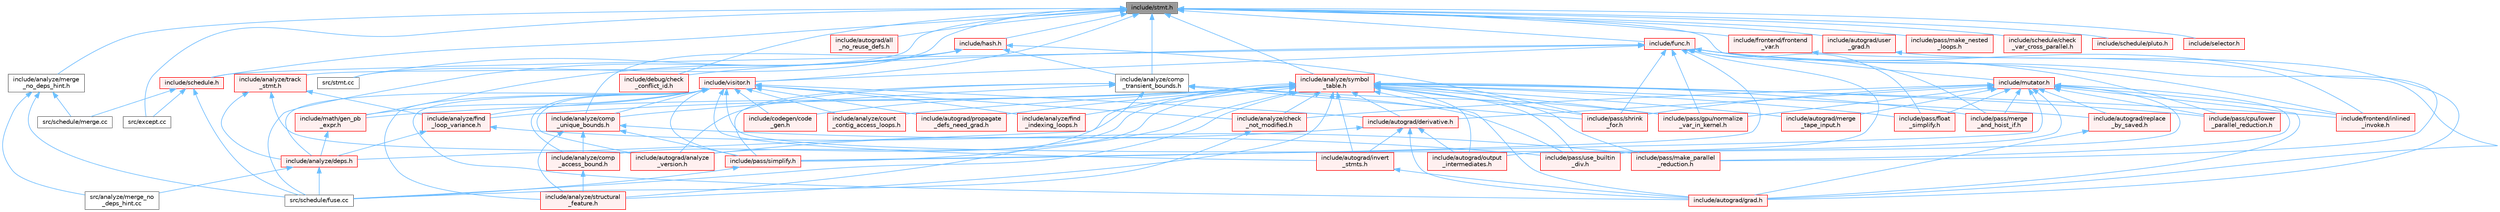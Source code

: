 digraph "include/stmt.h"
{
 // LATEX_PDF_SIZE
  bgcolor="transparent";
  edge [fontname=Helvetica,fontsize=10,labelfontname=Helvetica,labelfontsize=10];
  node [fontname=Helvetica,fontsize=10,shape=box,height=0.2,width=0.4];
  Node1 [label="include/stmt.h",height=0.2,width=0.4,color="gray40", fillcolor="grey60", style="filled", fontcolor="black",tooltip=" "];
  Node1 -> Node2 [dir="back",color="steelblue1",style="solid"];
  Node2 [label="include/analyze/comp\l_transient_bounds.h",height=0.2,width=0.4,color="grey40", fillcolor="white", style="filled",URL="$comp__transient__bounds_8h.html",tooltip=" "];
  Node2 -> Node3 [dir="back",color="steelblue1",style="solid"];
  Node3 [label="include/analyze/comp\l_unique_bounds.h",height=0.2,width=0.4,color="red", fillcolor="#FFF0F0", style="filled",URL="$comp__unique__bounds_8h.html",tooltip=" "];
  Node3 -> Node4 [dir="back",color="steelblue1",style="solid"];
  Node4 [label="include/analyze/comp\l_access_bound.h",height=0.2,width=0.4,color="red", fillcolor="#FFF0F0", style="filled",URL="$comp__access__bound_8h.html",tooltip=" "];
  Node4 -> Node5 [dir="back",color="steelblue1",style="solid"];
  Node5 [label="include/analyze/structural\l_feature.h",height=0.2,width=0.4,color="red", fillcolor="#FFF0F0", style="filled",URL="$structural__feature_8h.html",tooltip=" "];
  Node3 -> Node5 [dir="back",color="steelblue1",style="solid"];
  Node3 -> Node15 [dir="back",color="steelblue1",style="solid"];
  Node15 [label="include/pass/simplify.h",height=0.2,width=0.4,color="red", fillcolor="#FFF0F0", style="filled",URL="$simplify_8h.html",tooltip=" "];
  Node15 -> Node12 [dir="back",color="steelblue1",style="solid"];
  Node12 [label="src/schedule/fuse.cc",height=0.2,width=0.4,color="grey40", fillcolor="white", style="filled",URL="$fuse_8cc.html",tooltip=" "];
  Node3 -> Node35 [dir="back",color="steelblue1",style="solid"];
  Node35 [label="include/pass/use_builtin\l_div.h",height=0.2,width=0.4,color="red", fillcolor="#FFF0F0", style="filled",URL="$use__builtin__div_8h.html",tooltip=" "];
  Node2 -> Node5 [dir="back",color="steelblue1",style="solid"];
  Node2 -> Node39 [dir="back",color="steelblue1",style="solid"];
  Node39 [label="include/autograd/analyze\l_version.h",height=0.2,width=0.4,color="red", fillcolor="#FFF0F0", style="filled",URL="$analyze__version_8h.html",tooltip=" "];
  Node2 -> Node41 [dir="back",color="steelblue1",style="solid"];
  Node41 [label="include/pass/gpu/normalize\l_var_in_kernel.h",height=0.2,width=0.4,color="red", fillcolor="#FFF0F0", style="filled",URL="$normalize__var__in__kernel_8h.html",tooltip=" "];
  Node2 -> Node42 [dir="back",color="steelblue1",style="solid"];
  Node42 [label="include/pass/shrink\l_for.h",height=0.2,width=0.4,color="red", fillcolor="#FFF0F0", style="filled",URL="$shrink__for_8h.html",tooltip=" "];
  Node2 -> Node15 [dir="back",color="steelblue1",style="solid"];
  Node2 -> Node35 [dir="back",color="steelblue1",style="solid"];
  Node1 -> Node44 [dir="back",color="steelblue1",style="solid"];
  Node44 [label="include/analyze/merge\l_no_deps_hint.h",height=0.2,width=0.4,color="grey40", fillcolor="white", style="filled",URL="$merge__no__deps__hint_8h.html",tooltip=" "];
  Node44 -> Node45 [dir="back",color="steelblue1",style="solid"];
  Node45 [label="src/analyze/merge_no\l_deps_hint.cc",height=0.2,width=0.4,color="grey40", fillcolor="white", style="filled",URL="$merge__no__deps__hint_8cc.html",tooltip=" "];
  Node44 -> Node12 [dir="back",color="steelblue1",style="solid"];
  Node44 -> Node46 [dir="back",color="steelblue1",style="solid"];
  Node46 [label="src/schedule/merge.cc",height=0.2,width=0.4,color="grey40", fillcolor="white", style="filled",URL="$merge_8cc.html",tooltip=" "];
  Node1 -> Node47 [dir="back",color="steelblue1",style="solid"];
  Node47 [label="include/analyze/symbol\l_table.h",height=0.2,width=0.4,color="red", fillcolor="#FFF0F0", style="filled",URL="$symbol__table_8h.html",tooltip=" "];
  Node47 -> Node48 [dir="back",color="steelblue1",style="solid"];
  Node48 [label="include/analyze/check\l_not_modified.h",height=0.2,width=0.4,color="red", fillcolor="#FFF0F0", style="filled",URL="$check__not__modified_8h.html",tooltip=" "];
  Node48 -> Node12 [dir="back",color="steelblue1",style="solid"];
  Node47 -> Node4 [dir="back",color="steelblue1",style="solid"];
  Node47 -> Node53 [dir="back",color="steelblue1",style="solid"];
  Node53 [label="include/analyze/count\l_contig_access_loops.h",height=0.2,width=0.4,color="red", fillcolor="#FFF0F0", style="filled",URL="$count__contig__access__loops_8h.html",tooltip=" "];
  Node47 -> Node55 [dir="back",color="steelblue1",style="solid"];
  Node55 [label="include/analyze/deps.h",height=0.2,width=0.4,color="red", fillcolor="#FFF0F0", style="filled",URL="$deps_8h.html",tooltip=" "];
  Node55 -> Node45 [dir="back",color="steelblue1",style="solid"];
  Node55 -> Node12 [dir="back",color="steelblue1",style="solid"];
  Node47 -> Node72 [dir="back",color="steelblue1",style="solid"];
  Node72 [label="include/analyze/find\l_indexing_loops.h",height=0.2,width=0.4,color="red", fillcolor="#FFF0F0", style="filled",URL="$find__indexing__loops_8h.html",tooltip=" "];
  Node47 -> Node75 [dir="back",color="steelblue1",style="solid"];
  Node75 [label="include/analyze/find\l_loop_variance.h",height=0.2,width=0.4,color="red", fillcolor="#FFF0F0", style="filled",URL="$find__loop__variance_8h.html",tooltip=" "];
  Node75 -> Node55 [dir="back",color="steelblue1",style="solid"];
  Node75 -> Node76 [dir="back",color="steelblue1",style="solid"];
  Node76 [label="include/pass/make_parallel\l_reduction.h",height=0.2,width=0.4,color="red", fillcolor="#FFF0F0", style="filled",URL="$make__parallel__reduction_8h.html",tooltip=" "];
  Node47 -> Node5 [dir="back",color="steelblue1",style="solid"];
  Node47 -> Node39 [dir="back",color="steelblue1",style="solid"];
  Node47 -> Node82 [dir="back",color="steelblue1",style="solid"];
  Node82 [label="include/autograd/derivative.h",height=0.2,width=0.4,color="red", fillcolor="#FFF0F0", style="filled",URL="$derivative_8h.html",tooltip=" "];
  Node82 -> Node39 [dir="back",color="steelblue1",style="solid"];
  Node82 -> Node84 [dir="back",color="steelblue1",style="solid"];
  Node84 [label="include/autograd/grad.h",height=0.2,width=0.4,color="red", fillcolor="#FFF0F0", style="filled",URL="$grad_8h.html",tooltip=" "];
  Node82 -> Node85 [dir="back",color="steelblue1",style="solid"];
  Node85 [label="include/autograd/invert\l_stmts.h",height=0.2,width=0.4,color="red", fillcolor="#FFF0F0", style="filled",URL="$invert__stmts_8h.html",tooltip=" "];
  Node85 -> Node84 [dir="back",color="steelblue1",style="solid"];
  Node82 -> Node86 [dir="back",color="steelblue1",style="solid"];
  Node86 [label="include/autograd/output\l_intermediates.h",height=0.2,width=0.4,color="red", fillcolor="#FFF0F0", style="filled",URL="$output__intermediates_8h.html",tooltip=" "];
  Node47 -> Node84 [dir="back",color="steelblue1",style="solid"];
  Node47 -> Node85 [dir="back",color="steelblue1",style="solid"];
  Node47 -> Node88 [dir="back",color="steelblue1",style="solid"];
  Node88 [label="include/autograd/merge\l_tape_input.h",height=0.2,width=0.4,color="red", fillcolor="#FFF0F0", style="filled",URL="$merge__tape__input_8h.html",tooltip=" "];
  Node47 -> Node86 [dir="back",color="steelblue1",style="solid"];
  Node47 -> Node90 [dir="back",color="steelblue1",style="solid"];
  Node90 [label="include/autograd/propagate\l_defs_need_grad.h",height=0.2,width=0.4,color="red", fillcolor="#FFF0F0", style="filled",URL="$propagate__defs__need__grad_8h.html",tooltip=" "];
  Node47 -> Node92 [dir="back",color="steelblue1",style="solid"];
  Node92 [label="include/autograd/replace\l_by_saved.h",height=0.2,width=0.4,color="red", fillcolor="#FFF0F0", style="filled",URL="$replace__by__saved_8h.html",tooltip=" "];
  Node92 -> Node84 [dir="back",color="steelblue1",style="solid"];
  Node47 -> Node94 [dir="back",color="steelblue1",style="solid"];
  Node94 [label="include/codegen/code\l_gen.h",height=0.2,width=0.4,color="red", fillcolor="#FFF0F0", style="filled",URL="$include_2codegen_2code__gen_8h.html",tooltip=" "];
  Node47 -> Node105 [dir="back",color="steelblue1",style="solid"];
  Node105 [label="include/frontend/inlined\l_invoke.h",height=0.2,width=0.4,color="red", fillcolor="#FFF0F0", style="filled",URL="$inlined__invoke_8h.html",tooltip=" "];
  Node47 -> Node107 [dir="back",color="steelblue1",style="solid"];
  Node107 [label="include/math/gen_pb\l_expr.h",height=0.2,width=0.4,color="red", fillcolor="#FFF0F0", style="filled",URL="$gen__pb__expr_8h.html",tooltip=" "];
  Node107 -> Node55 [dir="back",color="steelblue1",style="solid"];
  Node47 -> Node108 [dir="back",color="steelblue1",style="solid"];
  Node108 [label="include/pass/cpu/lower\l_parallel_reduction.h",height=0.2,width=0.4,color="red", fillcolor="#FFF0F0", style="filled",URL="$cpu_2lower__parallel__reduction_8h.html",tooltip=" "];
  Node47 -> Node109 [dir="back",color="steelblue1",style="solid"];
  Node109 [label="include/pass/float\l_simplify.h",height=0.2,width=0.4,color="red", fillcolor="#FFF0F0", style="filled",URL="$float__simplify_8h.html",tooltip=" "];
  Node47 -> Node41 [dir="back",color="steelblue1",style="solid"];
  Node47 -> Node76 [dir="back",color="steelblue1",style="solid"];
  Node47 -> Node111 [dir="back",color="steelblue1",style="solid"];
  Node111 [label="include/pass/merge\l_and_hoist_if.h",height=0.2,width=0.4,color="red", fillcolor="#FFF0F0", style="filled",URL="$merge__and__hoist__if_8h.html",tooltip=" "];
  Node47 -> Node42 [dir="back",color="steelblue1",style="solid"];
  Node47 -> Node15 [dir="back",color="steelblue1",style="solid"];
  Node47 -> Node35 [dir="back",color="steelblue1",style="solid"];
  Node47 -> Node12 [dir="back",color="steelblue1",style="solid"];
  Node1 -> Node144 [dir="back",color="steelblue1",style="solid"];
  Node144 [label="include/analyze/track\l_stmt.h",height=0.2,width=0.4,color="red", fillcolor="#FFF0F0", style="filled",URL="$track__stmt_8h.html",tooltip=" "];
  Node144 -> Node55 [dir="back",color="steelblue1",style="solid"];
  Node144 -> Node75 [dir="back",color="steelblue1",style="solid"];
  Node144 -> Node39 [dir="back",color="steelblue1",style="solid"];
  Node1 -> Node146 [dir="back",color="steelblue1",style="solid"];
  Node146 [label="include/autograd/all\l_no_reuse_defs.h",height=0.2,width=0.4,color="red", fillcolor="#FFF0F0", style="filled",URL="$all__no__reuse__defs_8h.html",tooltip=" "];
  Node1 -> Node147 [dir="back",color="steelblue1",style="solid"];
  Node147 [label="include/autograd/user\l_grad.h",height=0.2,width=0.4,color="red", fillcolor="#FFF0F0", style="filled",URL="$user__grad_8h.html",tooltip=" "];
  Node147 -> Node84 [dir="back",color="steelblue1",style="solid"];
  Node1 -> Node149 [dir="back",color="steelblue1",style="solid"];
  Node149 [label="include/debug/check\l_conflict_id.h",height=0.2,width=0.4,color="red", fillcolor="#FFF0F0", style="filled",URL="$check__conflict__id_8h.html",tooltip=" "];
  Node1 -> Node151 [dir="back",color="steelblue1",style="solid"];
  Node151 [label="include/frontend/frontend\l_var.h",height=0.2,width=0.4,color="red", fillcolor="#FFF0F0", style="filled",URL="$frontend__var_8h.html",tooltip=" "];
  Node151 -> Node105 [dir="back",color="steelblue1",style="solid"];
  Node1 -> Node153 [dir="back",color="steelblue1",style="solid"];
  Node153 [label="include/func.h",height=0.2,width=0.4,color="red", fillcolor="#FFF0F0", style="filled",URL="$func_8h.html",tooltip=" "];
  Node153 -> Node84 [dir="back",color="steelblue1",style="solid"];
  Node153 -> Node149 [dir="back",color="steelblue1",style="solid"];
  Node153 -> Node105 [dir="back",color="steelblue1",style="solid"];
  Node153 -> Node108 [dir="back",color="steelblue1",style="solid"];
  Node153 -> Node109 [dir="back",color="steelblue1",style="solid"];
  Node153 -> Node41 [dir="back",color="steelblue1",style="solid"];
  Node153 -> Node76 [dir="back",color="steelblue1",style="solid"];
  Node153 -> Node111 [dir="back",color="steelblue1",style="solid"];
  Node153 -> Node42 [dir="back",color="steelblue1",style="solid"];
  Node153 -> Node15 [dir="back",color="steelblue1",style="solid"];
  Node153 -> Node35 [dir="back",color="steelblue1",style="solid"];
  Node153 -> Node128 [dir="back",color="steelblue1",style="solid"];
  Node128 [label="include/schedule.h",height=0.2,width=0.4,color="red", fillcolor="#FFF0F0", style="filled",URL="$schedule_8h.html",tooltip=" "];
  Node128 -> Node129 [dir="back",color="steelblue1",style="solid"];
  Node129 [label="src/except.cc",height=0.2,width=0.4,color="grey40", fillcolor="white", style="filled",URL="$except_8cc.html",tooltip=" "];
  Node128 -> Node12 [dir="back",color="steelblue1",style="solid"];
  Node128 -> Node46 [dir="back",color="steelblue1",style="solid"];
  Node153 -> Node186 [dir="back",color="steelblue1",style="solid"];
  Node186 [label="include/visitor.h",height=0.2,width=0.4,color="red", fillcolor="#FFF0F0", style="filled",URL="$visitor_8h.html",tooltip=" "];
  Node186 -> Node48 [dir="back",color="steelblue1",style="solid"];
  Node186 -> Node4 [dir="back",color="steelblue1",style="solid"];
  Node186 -> Node3 [dir="back",color="steelblue1",style="solid"];
  Node186 -> Node53 [dir="back",color="steelblue1",style="solid"];
  Node186 -> Node55 [dir="back",color="steelblue1",style="solid"];
  Node186 -> Node72 [dir="back",color="steelblue1",style="solid"];
  Node186 -> Node75 [dir="back",color="steelblue1",style="solid"];
  Node186 -> Node5 [dir="back",color="steelblue1",style="solid"];
  Node186 -> Node39 [dir="back",color="steelblue1",style="solid"];
  Node186 -> Node82 [dir="back",color="steelblue1",style="solid"];
  Node186 -> Node84 [dir="back",color="steelblue1",style="solid"];
  Node186 -> Node85 [dir="back",color="steelblue1",style="solid"];
  Node186 -> Node90 [dir="back",color="steelblue1",style="solid"];
  Node186 -> Node94 [dir="back",color="steelblue1",style="solid"];
  Node186 -> Node107 [dir="back",color="steelblue1",style="solid"];
  Node186 -> Node76 [dir="back",color="steelblue1",style="solid"];
  Node186 -> Node15 [dir="back",color="steelblue1",style="solid"];
  Node1 -> Node196 [dir="back",color="steelblue1",style="solid"];
  Node196 [label="include/hash.h",height=0.2,width=0.4,color="red", fillcolor="#FFF0F0", style="filled",URL="$hash_8h.html",tooltip=" "];
  Node196 -> Node2 [dir="back",color="steelblue1",style="solid"];
  Node196 -> Node3 [dir="back",color="steelblue1",style="solid"];
  Node196 -> Node107 [dir="back",color="steelblue1",style="solid"];
  Node196 -> Node42 [dir="back",color="steelblue1",style="solid"];
  Node196 -> Node12 [dir="back",color="steelblue1",style="solid"];
  Node196 -> Node207 [dir="back",color="steelblue1",style="solid"];
  Node207 [label="src/stmt.cc",height=0.2,width=0.4,color="grey40", fillcolor="white", style="filled",URL="$stmt_8cc.html",tooltip=" "];
  Node1 -> Node210 [dir="back",color="steelblue1",style="solid"];
  Node210 [label="include/mutator.h",height=0.2,width=0.4,color="red", fillcolor="#FFF0F0", style="filled",URL="$mutator_8h.html",tooltip=" "];
  Node210 -> Node48 [dir="back",color="steelblue1",style="solid"];
  Node210 -> Node82 [dir="back",color="steelblue1",style="solid"];
  Node210 -> Node84 [dir="back",color="steelblue1",style="solid"];
  Node210 -> Node88 [dir="back",color="steelblue1",style="solid"];
  Node210 -> Node86 [dir="back",color="steelblue1",style="solid"];
  Node210 -> Node92 [dir="back",color="steelblue1",style="solid"];
  Node210 -> Node105 [dir="back",color="steelblue1",style="solid"];
  Node210 -> Node108 [dir="back",color="steelblue1",style="solid"];
  Node210 -> Node109 [dir="back",color="steelblue1",style="solid"];
  Node210 -> Node41 [dir="back",color="steelblue1",style="solid"];
  Node210 -> Node76 [dir="back",color="steelblue1",style="solid"];
  Node210 -> Node111 [dir="back",color="steelblue1",style="solid"];
  Node210 -> Node42 [dir="back",color="steelblue1",style="solid"];
  Node210 -> Node15 [dir="back",color="steelblue1",style="solid"];
  Node210 -> Node35 [dir="back",color="steelblue1",style="solid"];
  Node1 -> Node228 [dir="back",color="steelblue1",style="solid"];
  Node228 [label="include/pass/make_nested\l_loops.h",height=0.2,width=0.4,color="red", fillcolor="#FFF0F0", style="filled",URL="$make__nested__loops_8h.html",tooltip=" "];
  Node1 -> Node128 [dir="back",color="steelblue1",style="solid"];
  Node1 -> Node229 [dir="back",color="steelblue1",style="solid"];
  Node229 [label="include/schedule/check\l_var_cross_parallel.h",height=0.2,width=0.4,color="red", fillcolor="#FFF0F0", style="filled",URL="$check__var__cross__parallel_8h.html",tooltip=" "];
  Node1 -> Node230 [dir="back",color="steelblue1",style="solid"];
  Node230 [label="include/schedule/pluto.h",height=0.2,width=0.4,color="red", fillcolor="#FFF0F0", style="filled",URL="$pluto_8h.html",tooltip=" "];
  Node1 -> Node231 [dir="back",color="steelblue1",style="solid"];
  Node231 [label="include/selector.h",height=0.2,width=0.4,color="red", fillcolor="#FFF0F0", style="filled",URL="$selector_8h.html",tooltip=" "];
  Node1 -> Node186 [dir="back",color="steelblue1",style="solid"];
  Node1 -> Node129 [dir="back",color="steelblue1",style="solid"];
  Node1 -> Node207 [dir="back",color="steelblue1",style="solid"];
}
